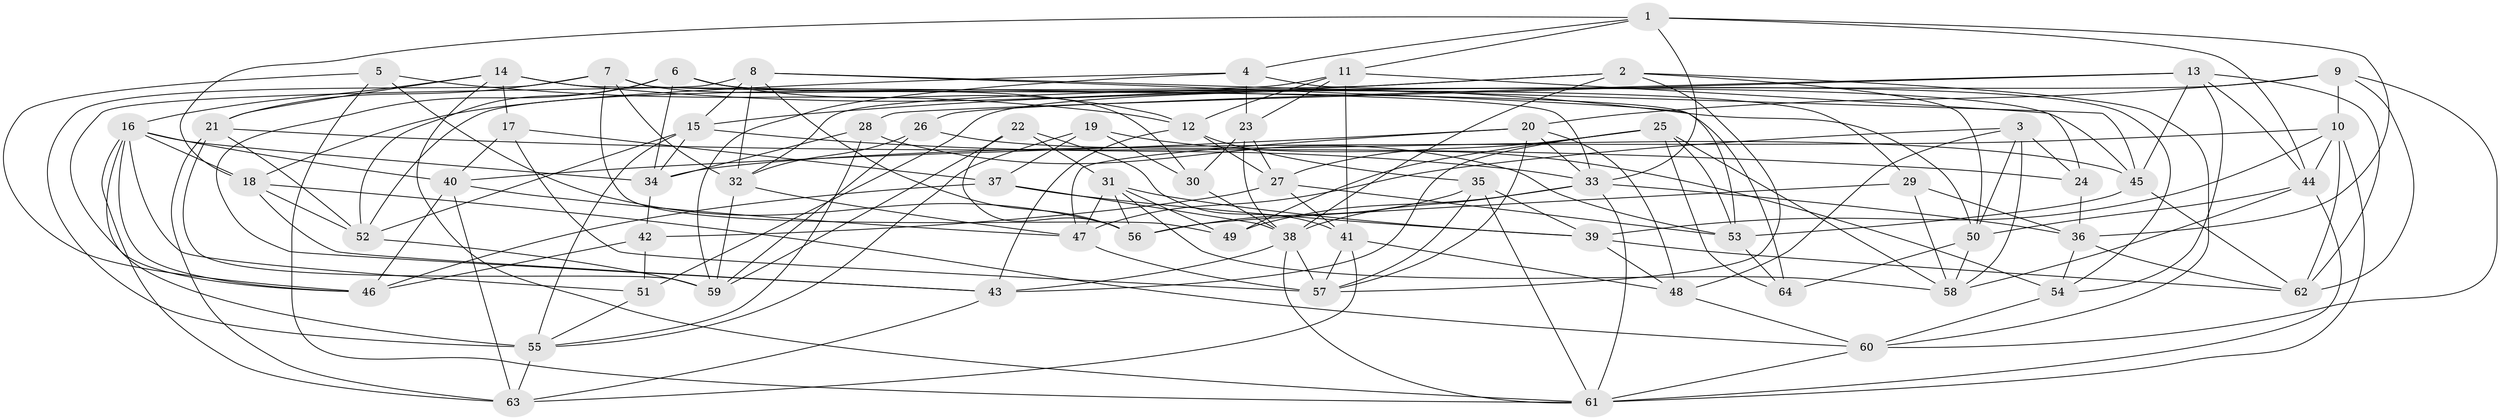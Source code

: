 // original degree distribution, {4: 1.0}
// Generated by graph-tools (version 1.1) at 2025/03/03/09/25 03:03:10]
// undirected, 64 vertices, 180 edges
graph export_dot {
graph [start="1"]
  node [color=gray90,style=filled];
  1;
  2;
  3;
  4;
  5;
  6;
  7;
  8;
  9;
  10;
  11;
  12;
  13;
  14;
  15;
  16;
  17;
  18;
  19;
  20;
  21;
  22;
  23;
  24;
  25;
  26;
  27;
  28;
  29;
  30;
  31;
  32;
  33;
  34;
  35;
  36;
  37;
  38;
  39;
  40;
  41;
  42;
  43;
  44;
  45;
  46;
  47;
  48;
  49;
  50;
  51;
  52;
  53;
  54;
  55;
  56;
  57;
  58;
  59;
  60;
  61;
  62;
  63;
  64;
  1 -- 4 [weight=1.0];
  1 -- 11 [weight=1.0];
  1 -- 18 [weight=1.0];
  1 -- 33 [weight=1.0];
  1 -- 36 [weight=1.0];
  1 -- 44 [weight=1.0];
  2 -- 15 [weight=1.0];
  2 -- 32 [weight=1.0];
  2 -- 38 [weight=1.0];
  2 -- 50 [weight=1.0];
  2 -- 57 [weight=1.0];
  2 -- 60 [weight=1.0];
  3 -- 24 [weight=1.0];
  3 -- 47 [weight=1.0];
  3 -- 48 [weight=2.0];
  3 -- 50 [weight=1.0];
  3 -- 58 [weight=1.0];
  4 -- 18 [weight=1.0];
  4 -- 23 [weight=2.0];
  4 -- 54 [weight=1.0];
  4 -- 59 [weight=1.0];
  5 -- 12 [weight=1.0];
  5 -- 46 [weight=1.0];
  5 -- 56 [weight=1.0];
  5 -- 61 [weight=1.0];
  6 -- 12 [weight=1.0];
  6 -- 29 [weight=1.0];
  6 -- 34 [weight=1.0];
  6 -- 43 [weight=1.0];
  6 -- 45 [weight=1.0];
  6 -- 52 [weight=1.0];
  7 -- 21 [weight=1.0];
  7 -- 30 [weight=1.0];
  7 -- 32 [weight=1.0];
  7 -- 49 [weight=1.0];
  7 -- 55 [weight=1.0];
  7 -- 64 [weight=1.0];
  8 -- 15 [weight=1.0];
  8 -- 32 [weight=1.0];
  8 -- 45 [weight=1.0];
  8 -- 46 [weight=1.0];
  8 -- 53 [weight=1.0];
  8 -- 56 [weight=1.0];
  9 -- 10 [weight=1.0];
  9 -- 20 [weight=1.0];
  9 -- 51 [weight=2.0];
  9 -- 60 [weight=1.0];
  9 -- 62 [weight=1.0];
  10 -- 34 [weight=1.0];
  10 -- 39 [weight=1.0];
  10 -- 44 [weight=1.0];
  10 -- 61 [weight=1.0];
  10 -- 62 [weight=1.0];
  11 -- 12 [weight=1.0];
  11 -- 23 [weight=1.0];
  11 -- 24 [weight=1.0];
  11 -- 41 [weight=1.0];
  11 -- 52 [weight=1.0];
  12 -- 27 [weight=1.0];
  12 -- 35 [weight=1.0];
  12 -- 43 [weight=1.0];
  13 -- 26 [weight=1.0];
  13 -- 28 [weight=1.0];
  13 -- 44 [weight=1.0];
  13 -- 45 [weight=1.0];
  13 -- 54 [weight=1.0];
  13 -- 62 [weight=1.0];
  14 -- 16 [weight=1.0];
  14 -- 17 [weight=1.0];
  14 -- 21 [weight=1.0];
  14 -- 33 [weight=1.0];
  14 -- 50 [weight=1.0];
  14 -- 61 [weight=1.0];
  15 -- 33 [weight=1.0];
  15 -- 34 [weight=1.0];
  15 -- 52 [weight=1.0];
  15 -- 55 [weight=1.0];
  16 -- 18 [weight=1.0];
  16 -- 34 [weight=1.0];
  16 -- 40 [weight=1.0];
  16 -- 46 [weight=1.0];
  16 -- 51 [weight=1.0];
  16 -- 55 [weight=1.0];
  16 -- 63 [weight=1.0];
  17 -- 37 [weight=1.0];
  17 -- 40 [weight=1.0];
  17 -- 57 [weight=1.0];
  18 -- 43 [weight=1.0];
  18 -- 52 [weight=1.0];
  18 -- 60 [weight=1.0];
  19 -- 30 [weight=1.0];
  19 -- 37 [weight=2.0];
  19 -- 54 [weight=2.0];
  19 -- 55 [weight=1.0];
  20 -- 33 [weight=1.0];
  20 -- 40 [weight=1.0];
  20 -- 47 [weight=1.0];
  20 -- 48 [weight=1.0];
  20 -- 57 [weight=1.0];
  21 -- 24 [weight=1.0];
  21 -- 52 [weight=1.0];
  21 -- 59 [weight=1.0];
  21 -- 63 [weight=1.0];
  22 -- 31 [weight=1.0];
  22 -- 41 [weight=1.0];
  22 -- 56 [weight=1.0];
  22 -- 59 [weight=1.0];
  23 -- 27 [weight=1.0];
  23 -- 30 [weight=1.0];
  23 -- 38 [weight=1.0];
  24 -- 36 [weight=1.0];
  25 -- 27 [weight=1.0];
  25 -- 43 [weight=1.0];
  25 -- 49 [weight=1.0];
  25 -- 53 [weight=1.0];
  25 -- 58 [weight=1.0];
  25 -- 64 [weight=1.0];
  26 -- 32 [weight=1.0];
  26 -- 45 [weight=1.0];
  26 -- 59 [weight=1.0];
  27 -- 41 [weight=1.0];
  27 -- 42 [weight=1.0];
  27 -- 53 [weight=1.0];
  28 -- 34 [weight=1.0];
  28 -- 53 [weight=1.0];
  28 -- 55 [weight=1.0];
  29 -- 36 [weight=1.0];
  29 -- 56 [weight=1.0];
  29 -- 58 [weight=1.0];
  30 -- 38 [weight=1.0];
  31 -- 39 [weight=1.0];
  31 -- 47 [weight=1.0];
  31 -- 49 [weight=1.0];
  31 -- 56 [weight=1.0];
  31 -- 58 [weight=1.0];
  32 -- 47 [weight=1.0];
  32 -- 59 [weight=1.0];
  33 -- 36 [weight=1.0];
  33 -- 38 [weight=1.0];
  33 -- 49 [weight=1.0];
  33 -- 61 [weight=1.0];
  34 -- 42 [weight=1.0];
  35 -- 39 [weight=1.0];
  35 -- 56 [weight=1.0];
  35 -- 57 [weight=2.0];
  35 -- 61 [weight=1.0];
  36 -- 54 [weight=1.0];
  36 -- 62 [weight=1.0];
  37 -- 38 [weight=1.0];
  37 -- 39 [weight=1.0];
  37 -- 46 [weight=1.0];
  38 -- 43 [weight=1.0];
  38 -- 57 [weight=3.0];
  38 -- 61 [weight=1.0];
  39 -- 48 [weight=1.0];
  39 -- 62 [weight=1.0];
  40 -- 46 [weight=1.0];
  40 -- 47 [weight=1.0];
  40 -- 63 [weight=1.0];
  41 -- 48 [weight=1.0];
  41 -- 57 [weight=1.0];
  41 -- 63 [weight=1.0];
  42 -- 46 [weight=1.0];
  42 -- 51 [weight=1.0];
  43 -- 63 [weight=1.0];
  44 -- 50 [weight=1.0];
  44 -- 58 [weight=1.0];
  44 -- 61 [weight=1.0];
  45 -- 53 [weight=1.0];
  45 -- 62 [weight=1.0];
  47 -- 57 [weight=1.0];
  48 -- 60 [weight=1.0];
  50 -- 58 [weight=1.0];
  50 -- 64 [weight=1.0];
  51 -- 55 [weight=2.0];
  52 -- 59 [weight=1.0];
  53 -- 64 [weight=1.0];
  54 -- 60 [weight=1.0];
  55 -- 63 [weight=1.0];
  60 -- 61 [weight=1.0];
}
